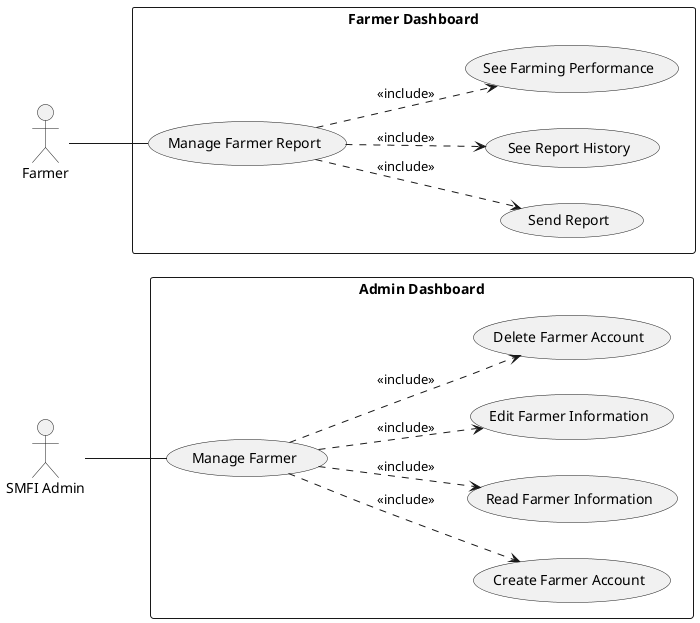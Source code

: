 @startuml

left to right direction
actor "SMFI Admin" as a

rectangle "Admin Dashboard" {
    usecase "Manage Farmer" as AD1
    usecase "Create Farmer Account" as AD1.4
    usecase "Read Farmer Information" as AD1.3
    usecase "Edit Farmer Information" as AD1.2
    usecase "Delete Farmer Account" as AD1.1
}

actor "Farmer" as f

rectangle "Farmer Dashboard" {
    usecase "Manage Farmer Report" as FD1
    usecase "Send Report" as FD1.1
    usecase "See Report History" as FD1.2
    usecase "See Farming Performance" as FD1.3
}


AD1 ..> AD1.1 : <<include>>
AD1 ..> AD1.2 : <<include>>
AD1 ..> AD1.3 : <<include>>
AD1 ..> AD1.4 : <<include>>

a -- AD1

f -- FD1

FD1 ..> FD1.1 : <<include>>
FD1 ..> FD1.2 : <<include>>
FD1 ..> FD1.3 : <<include>>


@enduml
